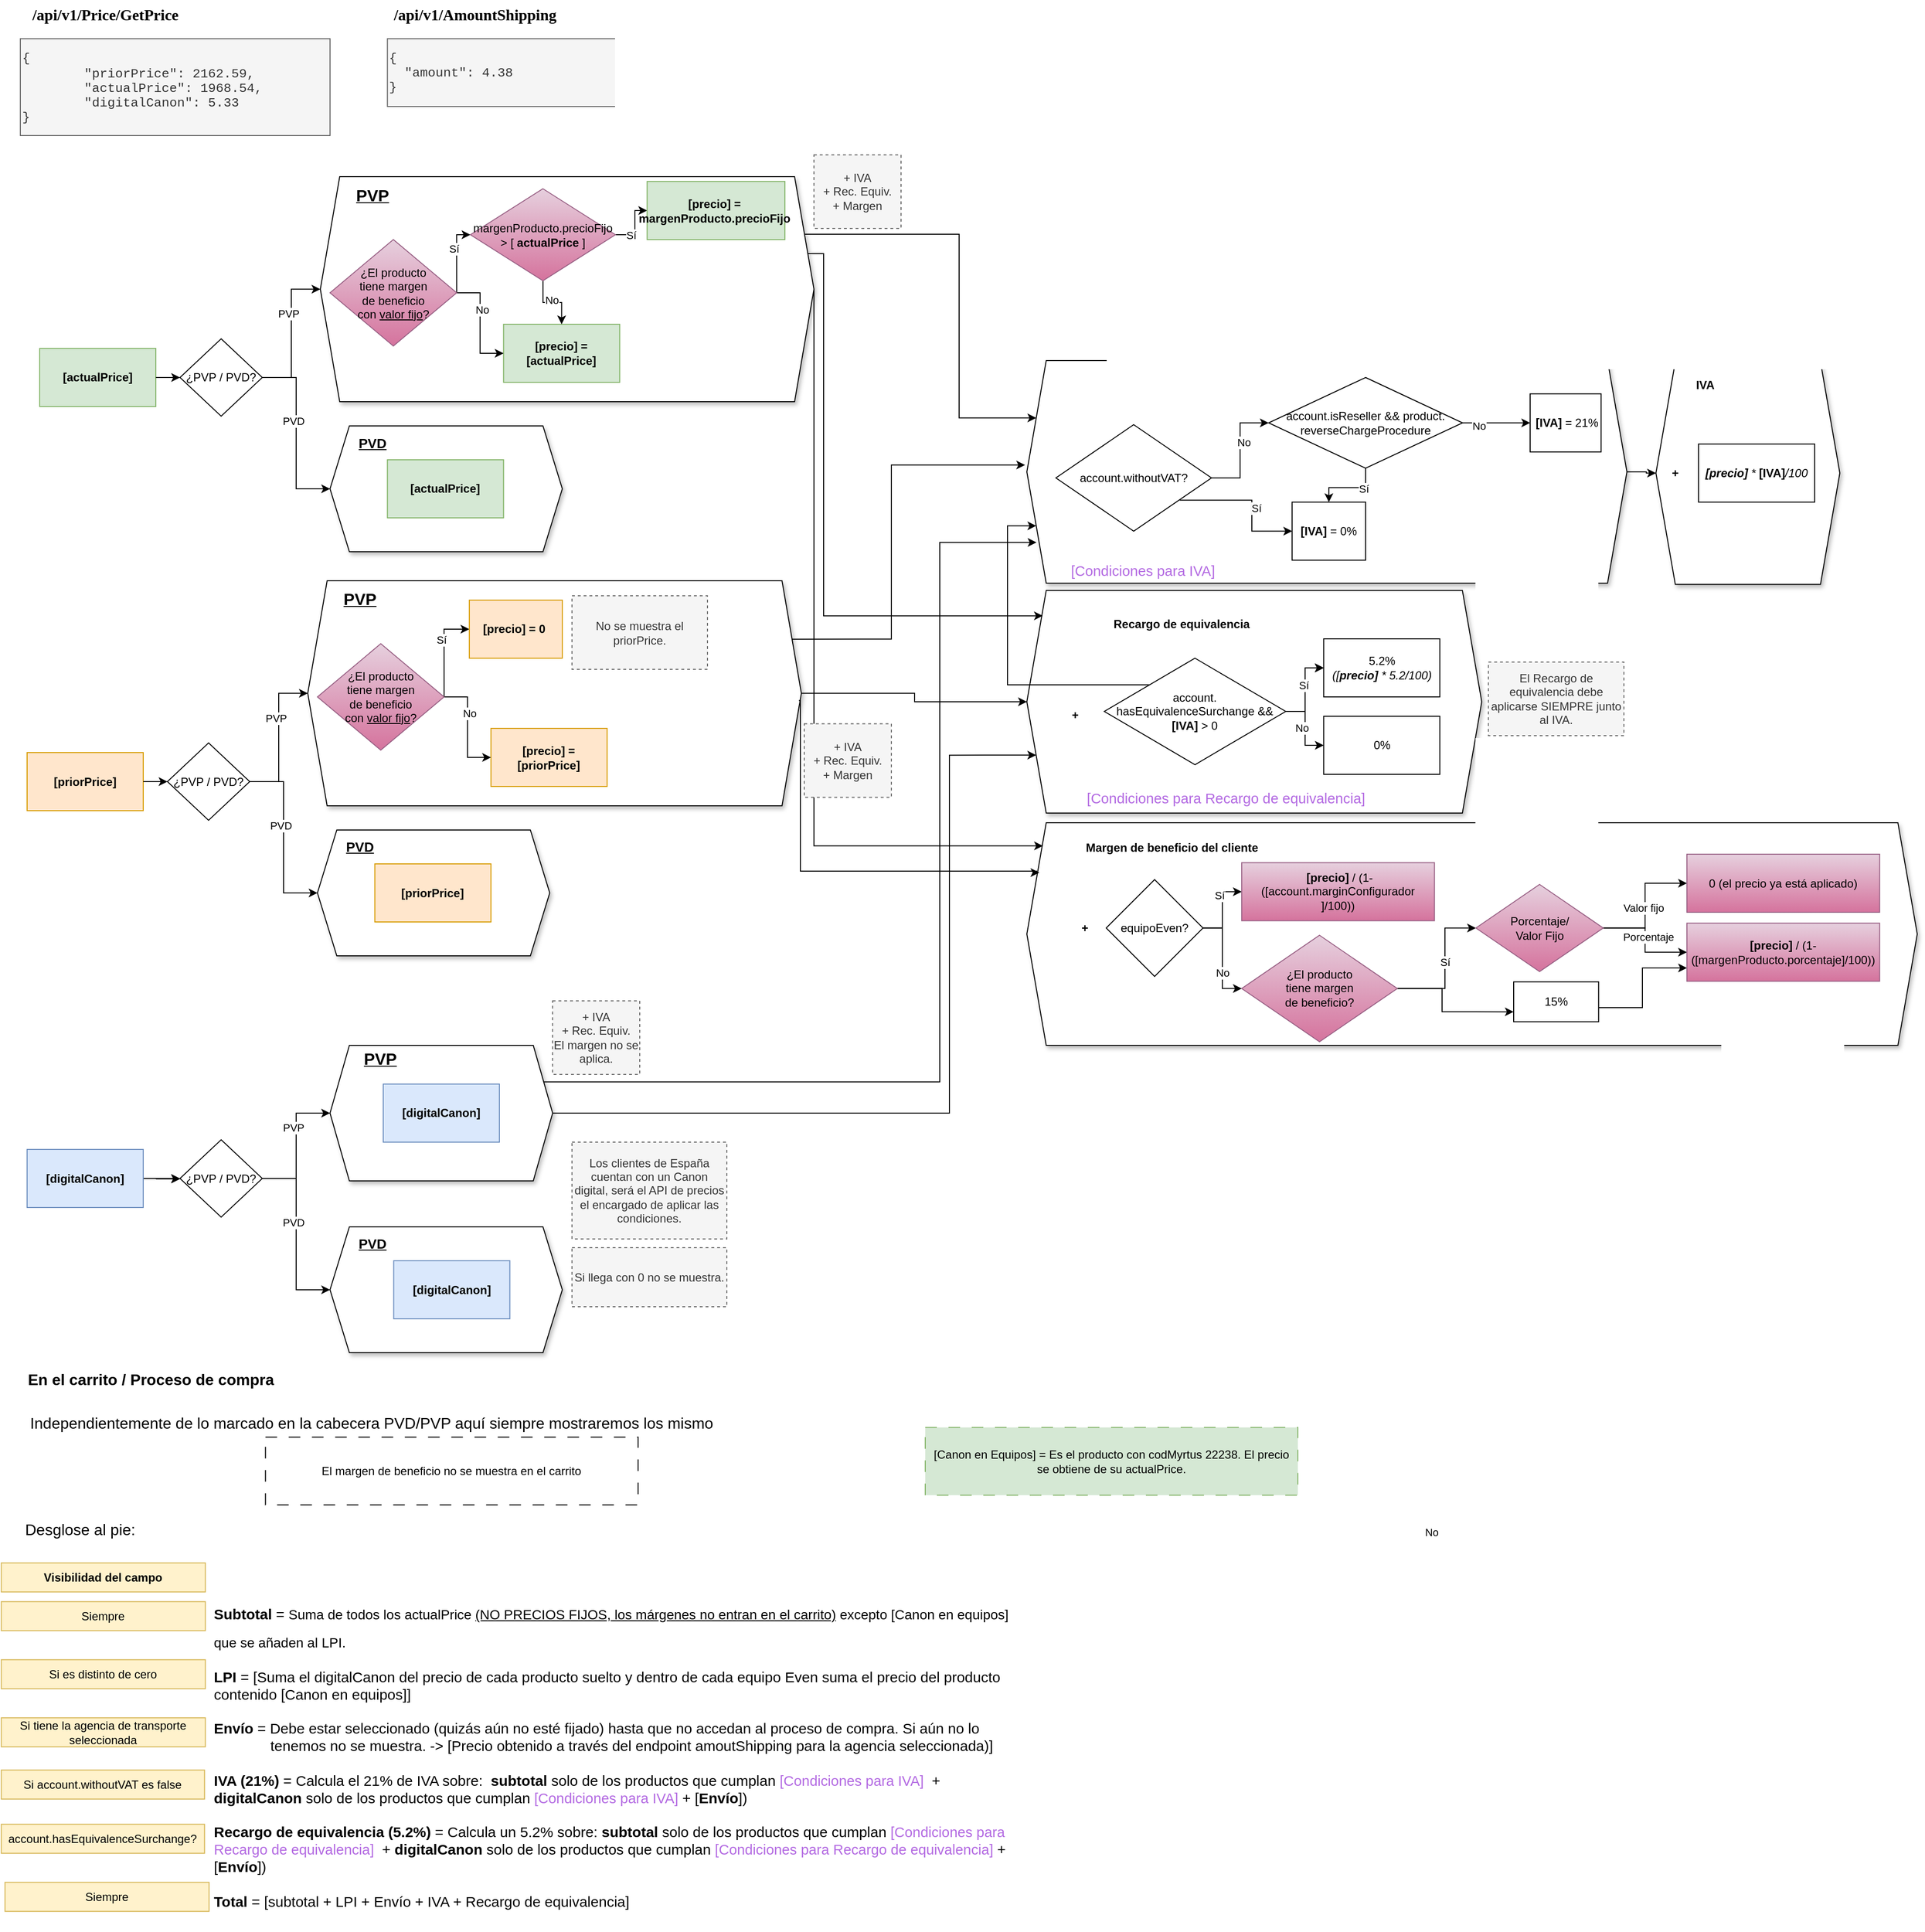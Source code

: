 <mxfile version="24.2.1" type="github">
  <diagram name="Página-1" id="fvp-vQnIGGh9xeoDT4wr">
    <mxGraphModel dx="1059" dy="595" grid="1" gridSize="10" guides="1" tooltips="1" connect="1" arrows="1" fold="1" page="1" pageScale="1" pageWidth="827" pageHeight="1169" math="0" shadow="0">
      <root>
        <mxCell id="0" />
        <mxCell id="1" parent="0" />
        <mxCell id="czyIPTa2PEXbSXycgInY-2" value="" style="shape=hexagon;perimeter=hexagonPerimeter2;whiteSpace=wrap;html=1;fixedSize=1;shadow=1;" vertex="1" parent="1">
          <mxGeometry x="1060" y="890" width="920" height="230" as="geometry" />
        </mxCell>
        <mxCell id="czyIPTa2PEXbSXycgInY-1" value="" style="shape=hexagon;perimeter=hexagonPerimeter2;whiteSpace=wrap;html=1;fixedSize=1;shadow=1;" vertex="1" parent="1">
          <mxGeometry x="1060" y="650" width="470" height="230" as="geometry" />
        </mxCell>
        <mxCell id="czyIPTa2PEXbSXycgInY-46" style="edgeStyle=orthogonalEdgeStyle;rounded=0;orthogonalLoop=1;jettySize=auto;html=1;exitX=0.986;exitY=0.342;exitDx=0;exitDy=0;exitPerimeter=0;entryX=0.035;entryY=0.114;entryDx=0;entryDy=0;entryPerimeter=0;" edge="1" parent="1" source="DRrjUMENBPjv4pgYB6PE-76" target="czyIPTa2PEXbSXycgInY-1">
          <mxGeometry relative="1" as="geometry">
            <Array as="points">
              <mxPoint x="833" y="339" />
              <mxPoint x="830" y="339" />
              <mxPoint x="830" y="302" />
              <mxPoint x="850" y="302" />
              <mxPoint x="850" y="676" />
            </Array>
          </mxGeometry>
        </mxCell>
        <mxCell id="czyIPTa2PEXbSXycgInY-52" style="edgeStyle=orthogonalEdgeStyle;rounded=0;orthogonalLoop=1;jettySize=auto;html=1;exitX=1;exitY=0.5;exitDx=0;exitDy=0;entryX=0.018;entryY=0.104;entryDx=0;entryDy=0;entryPerimeter=0;" edge="1" parent="1" source="DRrjUMENBPjv4pgYB6PE-76" target="czyIPTa2PEXbSXycgInY-2">
          <mxGeometry relative="1" as="geometry">
            <Array as="points">
              <mxPoint x="840" y="914" />
            </Array>
          </mxGeometry>
        </mxCell>
        <mxCell id="czyIPTa2PEXbSXycgInY-112" style="edgeStyle=orthogonalEdgeStyle;rounded=0;orthogonalLoop=1;jettySize=auto;html=1;entryX=0;entryY=0.25;entryDx=0;entryDy=0;" edge="1" parent="1" source="DRrjUMENBPjv4pgYB6PE-76" target="czyIPTa2PEXbSXycgInY-23">
          <mxGeometry relative="1" as="geometry">
            <Array as="points">
              <mxPoint x="990" y="282" />
              <mxPoint x="990" y="472" />
            </Array>
          </mxGeometry>
        </mxCell>
        <mxCell id="DRrjUMENBPjv4pgYB6PE-76" value="" style="shape=hexagon;perimeter=hexagonPerimeter2;whiteSpace=wrap;html=1;fixedSize=1;shadow=1;" parent="1" vertex="1">
          <mxGeometry x="330" y="222.5" width="510" height="232.5" as="geometry" />
        </mxCell>
        <mxCell id="DRrjUMENBPjv4pgYB6PE-1" value="&lt;p style=&quot;margin:0cm;line-height:normal;mso-layout-grid-align:&lt;br/&gt;none;text-autospace:none&quot; class=&quot;MsoNormal&quot;&gt;&lt;font face=&quot;Courier New&quot;&gt;&lt;span style=&quot;font-size: 13.333px;&quot;&gt;{&lt;/span&gt;&lt;/font&gt;&lt;/p&gt;&lt;p style=&quot;margin:0cm;line-height:normal;mso-layout-grid-align:&lt;br/&gt;none;text-autospace:none&quot; class=&quot;MsoNormal&quot;&gt;&lt;font face=&quot;Courier New&quot;&gt;&lt;span style=&quot;font-size: 13.333px; white-space: normal;&quot;&gt;&lt;span style=&quot;white-space:pre&quot;&gt;&#x9;&lt;/span&gt;&quot;priorPrice&quot;:&amp;nbsp;&lt;/span&gt;&lt;/font&gt;&lt;span style=&quot;background-color: initial; font-size: 13.333px;&quot;&gt;&lt;font face=&quot;Courier New&quot;&gt;2162.59&lt;/font&gt;&lt;/span&gt;&lt;span style=&quot;background-color: initial; font-size: 13.333px; font-family: &amp;quot;Courier New&amp;quot;;&quot;&gt;,&lt;/span&gt;&lt;/p&gt;&lt;p style=&quot;margin:0cm;line-height:normal;mso-layout-grid-align:&lt;br/&gt;none;text-autospace:none&quot; class=&quot;MsoNormal&quot;&gt;&lt;font face=&quot;Courier New&quot;&gt;&lt;span style=&quot;font-size: 13.333px; white-space: normal;&quot;&gt;&lt;span style=&quot;white-space:pre&quot;&gt;&#x9;&lt;/span&gt;&quot;actualPrice&quot;: 1968.54,&lt;/span&gt;&lt;/font&gt;&lt;/p&gt;&lt;p style=&quot;margin:0cm;line-height:normal;mso-layout-grid-align:&lt;br/&gt;none;text-autospace:none&quot; class=&quot;MsoNormal&quot;&gt;&lt;font face=&quot;Courier New&quot;&gt;&lt;span style=&quot;font-size: 13.333px; white-space: normal;&quot;&gt;&lt;span style=&quot;white-space:pre&quot;&gt;&#x9;&lt;/span&gt;&quot;digitalCanon&quot;: 5.33&lt;/span&gt;&lt;/font&gt;&lt;/p&gt;&lt;p style=&quot;margin:0cm;line-height:normal;mso-layout-grid-align:&lt;br/&gt;none;text-autospace:none&quot; class=&quot;MsoNormal&quot;&gt;&lt;font face=&quot;Courier New&quot;&gt;&lt;span style=&quot;font-size: 13.333px;&quot;&gt;}&lt;/span&gt;&lt;/font&gt;&lt;/p&gt;" style="text;html=1;align=left;verticalAlign=middle;whiteSpace=wrap;rounded=0;fillColor=#f5f5f5;fontColor=#333333;strokeColor=#666666;" parent="1" vertex="1">
          <mxGeometry x="20" y="80" width="320" height="100" as="geometry" />
        </mxCell>
        <mxCell id="DRrjUMENBPjv4pgYB6PE-4" value="&lt;span style=&quot;font-size:12.0pt;mso-bidi-font-size:11.0pt;&lt;br/&gt;line-height:150%;font-family:Muli;mso-ascii-theme-font:minor-latin;mso-fareast-font-family:&lt;br/&gt;Muli;mso-fareast-theme-font:minor-latin;mso-hansi-theme-font:minor-latin;&lt;br/&gt;mso-bidi-font-family:&amp;quot;Times New Roman&amp;quot;;mso-bidi-theme-font:minor-bidi;&lt;br/&gt;color:#323030;mso-themecolor:accent5;mso-themeshade:191;mso-ansi-language:ES;&lt;br/&gt;mso-fareast-language:EN-US;mso-bidi-language:AR-SA&quot;&gt;&lt;b&gt;/api/v1/Price/GetPrice&lt;/b&gt;&amp;nbsp;&lt;/span&gt;" style="text;html=1;align=center;verticalAlign=middle;whiteSpace=wrap;rounded=0;" parent="1" vertex="1">
          <mxGeometry y="40" width="220" height="30" as="geometry" />
        </mxCell>
        <mxCell id="DRrjUMENBPjv4pgYB6PE-5" value="&lt;b&gt;[actualPrice]&lt;/b&gt;" style="rounded=0;whiteSpace=wrap;html=1;fillColor=#d5e8d4;strokeColor=#82b366;" parent="1" vertex="1">
          <mxGeometry x="40" y="400" width="120" height="60" as="geometry" />
        </mxCell>
        <mxCell id="DRrjUMENBPjv4pgYB6PE-6" style="edgeStyle=orthogonalEdgeStyle;rounded=0;orthogonalLoop=1;jettySize=auto;html=1;entryX=0;entryY=0.5;entryDx=0;entryDy=0;" parent="1" source="DRrjUMENBPjv4pgYB6PE-10" target="DRrjUMENBPjv4pgYB6PE-76" edge="1">
          <mxGeometry relative="1" as="geometry">
            <mxPoint x="290" y="300" as="targetPoint" />
          </mxGeometry>
        </mxCell>
        <mxCell id="DRrjUMENBPjv4pgYB6PE-7" value="PVP" style="edgeLabel;html=1;align=center;verticalAlign=middle;resizable=0;points=[];" parent="DRrjUMENBPjv4pgYB6PE-6" vertex="1" connectable="0">
          <mxGeometry x="0.257" y="3" relative="1" as="geometry">
            <mxPoint y="-1" as="offset" />
          </mxGeometry>
        </mxCell>
        <mxCell id="DRrjUMENBPjv4pgYB6PE-8" style="edgeStyle=orthogonalEdgeStyle;rounded=0;orthogonalLoop=1;jettySize=auto;html=1;entryX=0;entryY=0.5;entryDx=0;entryDy=0;" parent="1" source="DRrjUMENBPjv4pgYB6PE-10" target="DRrjUMENBPjv4pgYB6PE-14" edge="1">
          <mxGeometry relative="1" as="geometry">
            <mxPoint x="435" y="544.5" as="targetPoint" />
          </mxGeometry>
        </mxCell>
        <mxCell id="DRrjUMENBPjv4pgYB6PE-9" value="PVD" style="edgeLabel;html=1;align=center;verticalAlign=middle;resizable=0;points=[];" parent="DRrjUMENBPjv4pgYB6PE-8" vertex="1" connectable="0">
          <mxGeometry x="-0.125" y="-3" relative="1" as="geometry">
            <mxPoint y="-1" as="offset" />
          </mxGeometry>
        </mxCell>
        <mxCell id="DRrjUMENBPjv4pgYB6PE-10" value="¿PVP / PVD?" style="rhombus;whiteSpace=wrap;html=1;" parent="1" vertex="1">
          <mxGeometry x="185" y="390" width="85" height="80" as="geometry" />
        </mxCell>
        <mxCell id="DRrjUMENBPjv4pgYB6PE-11" style="edgeStyle=orthogonalEdgeStyle;rounded=0;orthogonalLoop=1;jettySize=auto;html=1;entryX=0;entryY=0.5;entryDx=0;entryDy=0;" parent="1" source="DRrjUMENBPjv4pgYB6PE-5" target="DRrjUMENBPjv4pgYB6PE-10" edge="1">
          <mxGeometry relative="1" as="geometry">
            <mxPoint x="310" y="440" as="targetPoint" />
            <Array as="points" />
          </mxGeometry>
        </mxCell>
        <mxCell id="DRrjUMENBPjv4pgYB6PE-12" value="" style="shape=hexagon;perimeter=hexagonPerimeter2;whiteSpace=wrap;html=1;fixedSize=1;shadow=1;" parent="1" vertex="1">
          <mxGeometry x="1710" y="413.75" width="190" height="230" as="geometry" />
        </mxCell>
        <mxCell id="DRrjUMENBPjv4pgYB6PE-13" value="&lt;b&gt;&lt;font style=&quot;font-size: 17px;&quot;&gt;&lt;u&gt;PVP&lt;/u&gt;&lt;/font&gt;&lt;/b&gt;" style="text;html=1;strokeColor=none;fillColor=none;align=center;verticalAlign=middle;whiteSpace=wrap;rounded=0;" parent="1" vertex="1">
          <mxGeometry x="354.0" y="227.5" width="60" height="30" as="geometry" />
        </mxCell>
        <mxCell id="DRrjUMENBPjv4pgYB6PE-14" value="" style="shape=hexagon;perimeter=hexagonPerimeter2;whiteSpace=wrap;html=1;fixedSize=1;shadow=1;" parent="1" vertex="1">
          <mxGeometry x="340" y="480" width="240" height="130" as="geometry" />
        </mxCell>
        <mxCell id="DRrjUMENBPjv4pgYB6PE-16" value="&lt;b&gt;[actualPrice]&lt;/b&gt;" style="rounded=0;whiteSpace=wrap;html=1;fillColor=#d5e8d4;strokeColor=#82b366;" parent="1" vertex="1">
          <mxGeometry x="399.29" y="515" width="120" height="60" as="geometry" />
        </mxCell>
        <mxCell id="DRrjUMENBPjv4pgYB6PE-17" style="edgeStyle=orthogonalEdgeStyle;rounded=0;orthogonalLoop=1;jettySize=auto;html=1;entryX=0;entryY=0.75;entryDx=0;entryDy=0;" parent="1" source="DRrjUMENBPjv4pgYB6PE-21" target="DRrjUMENBPjv4pgYB6PE-50" edge="1">
          <mxGeometry relative="1" as="geometry">
            <mxPoint x="1552" y="1093.75" as="targetPoint" />
            <Array as="points">
              <mxPoint x="1489" y="1061" />
              <mxPoint x="1489" y="1085" />
            </Array>
          </mxGeometry>
        </mxCell>
        <mxCell id="DRrjUMENBPjv4pgYB6PE-18" value="No" style="edgeLabel;html=1;align=center;verticalAlign=middle;resizable=0;points=[];" parent="DRrjUMENBPjv4pgYB6PE-17" vertex="1" connectable="0">
          <mxGeometry x="-0.033" y="3" relative="1" as="geometry">
            <mxPoint x="-14" y="538" as="offset" />
          </mxGeometry>
        </mxCell>
        <mxCell id="DRrjUMENBPjv4pgYB6PE-19" style="edgeStyle=orthogonalEdgeStyle;rounded=0;orthogonalLoop=1;jettySize=auto;html=1;exitX=1;exitY=0.5;exitDx=0;exitDy=0;entryX=0;entryY=0.5;entryDx=0;entryDy=0;" parent="1" source="DRrjUMENBPjv4pgYB6PE-21" target="DRrjUMENBPjv4pgYB6PE-56" edge="1">
          <mxGeometry relative="1" as="geometry">
            <Array as="points">
              <mxPoint x="1492" y="1061" />
              <mxPoint x="1492" y="999" />
            </Array>
          </mxGeometry>
        </mxCell>
        <mxCell id="DRrjUMENBPjv4pgYB6PE-20" value="Sí" style="edgeLabel;html=1;align=center;verticalAlign=middle;resizable=0;points=[];" parent="DRrjUMENBPjv4pgYB6PE-19" vertex="1" connectable="0">
          <mxGeometry x="-0.229" relative="1" as="geometry">
            <mxPoint y="-21" as="offset" />
          </mxGeometry>
        </mxCell>
        <mxCell id="DRrjUMENBPjv4pgYB6PE-21" value="¿El producto&lt;br&gt;tiene margen &lt;br&gt;de beneficio?" style="rhombus;whiteSpace=wrap;html=1;fillColor=#e6d0de;gradientColor=#d5739d;strokeColor=#996185;" parent="1" vertex="1">
          <mxGeometry x="1282" y="1006.25" width="160.77" height="110" as="geometry" />
        </mxCell>
        <mxCell id="DRrjUMENBPjv4pgYB6PE-29" value="&lt;div&gt;&lt;i&gt;&lt;b&gt;[precio] &lt;/b&gt;*&amp;nbsp;&lt;/i&gt;&lt;b&gt;[IVA]&lt;/b&gt;&lt;i&gt;/100&lt;/i&gt;&lt;/div&gt;" style="whiteSpace=wrap;html=1;" parent="1" vertex="1">
          <mxGeometry x="1754.005" y="498.75" width="120" height="60" as="geometry" />
        </mxCell>
        <mxCell id="DRrjUMENBPjv4pgYB6PE-31" value="&lt;b&gt;+&lt;/b&gt;" style="text;html=1;strokeColor=none;fillColor=none;align=center;verticalAlign=middle;whiteSpace=wrap;rounded=0;" parent="1" vertex="1">
          <mxGeometry x="1080" y="763.75" width="60" height="30" as="geometry" />
        </mxCell>
        <mxCell id="DRrjUMENBPjv4pgYB6PE-32" value="" style="edgeStyle=orthogonalEdgeStyle;rounded=0;orthogonalLoop=1;jettySize=auto;html=1;" parent="1" source="DRrjUMENBPjv4pgYB6PE-38" target="DRrjUMENBPjv4pgYB6PE-39" edge="1">
          <mxGeometry relative="1" as="geometry" />
        </mxCell>
        <mxCell id="DRrjUMENBPjv4pgYB6PE-33" value="" style="edgeStyle=orthogonalEdgeStyle;rounded=0;orthogonalLoop=1;jettySize=auto;html=1;" parent="1" source="DRrjUMENBPjv4pgYB6PE-38" target="DRrjUMENBPjv4pgYB6PE-39" edge="1">
          <mxGeometry relative="1" as="geometry" />
        </mxCell>
        <mxCell id="DRrjUMENBPjv4pgYB6PE-34" value="" style="edgeStyle=orthogonalEdgeStyle;rounded=0;orthogonalLoop=1;jettySize=auto;html=1;" parent="1" source="DRrjUMENBPjv4pgYB6PE-38" target="DRrjUMENBPjv4pgYB6PE-39" edge="1">
          <mxGeometry relative="1" as="geometry" />
        </mxCell>
        <mxCell id="DRrjUMENBPjv4pgYB6PE-35" value="Sí" style="edgeLabel;html=1;align=center;verticalAlign=middle;resizable=0;points=[];" parent="DRrjUMENBPjv4pgYB6PE-34" vertex="1" connectable="0">
          <mxGeometry x="0.121" y="3" relative="1" as="geometry">
            <mxPoint x="1" as="offset" />
          </mxGeometry>
        </mxCell>
        <mxCell id="DRrjUMENBPjv4pgYB6PE-36" style="edgeStyle=orthogonalEdgeStyle;rounded=0;orthogonalLoop=1;jettySize=auto;html=1;" parent="1" source="DRrjUMENBPjv4pgYB6PE-38" target="DRrjUMENBPjv4pgYB6PE-40" edge="1">
          <mxGeometry relative="1" as="geometry" />
        </mxCell>
        <mxCell id="DRrjUMENBPjv4pgYB6PE-37" value="No" style="edgeLabel;html=1;align=center;verticalAlign=middle;resizable=0;points=[];" parent="DRrjUMENBPjv4pgYB6PE-36" vertex="1" connectable="0">
          <mxGeometry x="-0.02" y="-4" relative="1" as="geometry">
            <mxPoint as="offset" />
          </mxGeometry>
        </mxCell>
        <mxCell id="czyIPTa2PEXbSXycgInY-47" style="edgeStyle=orthogonalEdgeStyle;rounded=0;orthogonalLoop=1;jettySize=auto;html=1;exitX=0;exitY=0;exitDx=0;exitDy=0;entryX=0;entryY=0.75;entryDx=0;entryDy=0;" edge="1" parent="1" source="DRrjUMENBPjv4pgYB6PE-38" target="czyIPTa2PEXbSXycgInY-23">
          <mxGeometry relative="1" as="geometry">
            <Array as="points">
              <mxPoint x="1040" y="747" />
              <mxPoint x="1040" y="583" />
            </Array>
          </mxGeometry>
        </mxCell>
        <mxCell id="DRrjUMENBPjv4pgYB6PE-38" value="&lt;font style=&quot;font-size: 12px;&quot;&gt;account.&lt;br&gt;hasEquivalenceSurchange &amp;amp;&amp;amp; &lt;b&gt;[IVA]&lt;/b&gt; &amp;gt; 0&lt;/font&gt;" style="rhombus;whiteSpace=wrap;html=1;" parent="1" vertex="1">
          <mxGeometry x="1140" y="720" width="187.48" height="110" as="geometry" />
        </mxCell>
        <mxCell id="DRrjUMENBPjv4pgYB6PE-39" value="5.2%&lt;div&gt;&lt;i&gt;([&lt;b&gt;precio] &lt;/b&gt;* 5.2/100)&lt;/i&gt;&lt;br&gt;&lt;/div&gt;" style="whiteSpace=wrap;html=1;" parent="1" vertex="1">
          <mxGeometry x="1366.705" y="700" width="120" height="60" as="geometry" />
        </mxCell>
        <mxCell id="DRrjUMENBPjv4pgYB6PE-40" value="0%" style="whiteSpace=wrap;html=1;" parent="1" vertex="1">
          <mxGeometry x="1366.705" y="780" width="120" height="60" as="geometry" />
        </mxCell>
        <mxCell id="DRrjUMENBPjv4pgYB6PE-41" value="&lt;b&gt;+&lt;/b&gt;" style="text;html=1;strokeColor=none;fillColor=none;align=center;verticalAlign=middle;whiteSpace=wrap;rounded=0;" parent="1" vertex="1">
          <mxGeometry x="1090" y="983.75" width="60" height="30" as="geometry" />
        </mxCell>
        <mxCell id="DRrjUMENBPjv4pgYB6PE-42" value="&lt;b&gt;IVA&lt;/b&gt;" style="text;html=1;strokeColor=none;fillColor=none;align=center;verticalAlign=middle;whiteSpace=wrap;rounded=0;" parent="1" vertex="1">
          <mxGeometry x="1731" y="422.5" width="60" height="30" as="geometry" />
        </mxCell>
        <mxCell id="DRrjUMENBPjv4pgYB6PE-43" value="&lt;b&gt;Recargo de equivalencia&lt;/b&gt;" style="text;html=1;strokeColor=none;fillColor=none;align=center;verticalAlign=middle;whiteSpace=wrap;rounded=0;" parent="1" vertex="1">
          <mxGeometry x="1120" y="670" width="200" height="30" as="geometry" />
        </mxCell>
        <mxCell id="DRrjUMENBPjv4pgYB6PE-94" style="edgeStyle=orthogonalEdgeStyle;rounded=0;orthogonalLoop=1;jettySize=auto;html=1;entryX=0;entryY=0.771;entryDx=0;entryDy=0;entryPerimeter=0;" parent="1" source="DRrjUMENBPjv4pgYB6PE-50" target="DRrjUMENBPjv4pgYB6PE-57" edge="1">
          <mxGeometry relative="1" as="geometry">
            <mxPoint x="1722" y="1040" as="targetPoint" />
            <Array as="points">
              <mxPoint x="1696" y="1081" />
              <mxPoint x="1696" y="1040" />
            </Array>
          </mxGeometry>
        </mxCell>
        <mxCell id="DRrjUMENBPjv4pgYB6PE-50" value="15%" style="whiteSpace=wrap;html=1;" parent="1" vertex="1">
          <mxGeometry x="1563" y="1054.38" width="87.76" height="41.25" as="geometry" />
        </mxCell>
        <mxCell id="DRrjUMENBPjv4pgYB6PE-51" value="&lt;b&gt;Margen de beneficio del cliente&lt;/b&gt;" style="text;html=1;strokeColor=none;fillColor=none;align=center;verticalAlign=middle;whiteSpace=wrap;rounded=0;" parent="1" vertex="1">
          <mxGeometry x="1109.8" y="901.25" width="200" height="30" as="geometry" />
        </mxCell>
        <mxCell id="DRrjUMENBPjv4pgYB6PE-52" value="" style="edgeStyle=orthogonalEdgeStyle;rounded=0;orthogonalLoop=1;jettySize=auto;html=1;" parent="1" source="DRrjUMENBPjv4pgYB6PE-56" target="DRrjUMENBPjv4pgYB6PE-57" edge="1">
          <mxGeometry relative="1" as="geometry" />
        </mxCell>
        <mxCell id="DRrjUMENBPjv4pgYB6PE-53" value="Porcentaje" style="edgeLabel;html=1;align=center;verticalAlign=middle;resizable=0;points=[];" parent="DRrjUMENBPjv4pgYB6PE-52" vertex="1" connectable="0">
          <mxGeometry x="-0.061" y="3" relative="1" as="geometry">
            <mxPoint as="offset" />
          </mxGeometry>
        </mxCell>
        <mxCell id="DRrjUMENBPjv4pgYB6PE-54" style="edgeStyle=orthogonalEdgeStyle;rounded=0;orthogonalLoop=1;jettySize=auto;html=1;entryX=0;entryY=0.5;entryDx=0;entryDy=0;" parent="1" source="DRrjUMENBPjv4pgYB6PE-56" target="DRrjUMENBPjv4pgYB6PE-58" edge="1">
          <mxGeometry relative="1" as="geometry" />
        </mxCell>
        <mxCell id="DRrjUMENBPjv4pgYB6PE-55" value="Valor fijo" style="edgeLabel;html=1;align=center;verticalAlign=middle;resizable=0;points=[];" parent="DRrjUMENBPjv4pgYB6PE-54" vertex="1" connectable="0">
          <mxGeometry x="-0.028" y="2" relative="1" as="geometry">
            <mxPoint as="offset" />
          </mxGeometry>
        </mxCell>
        <mxCell id="DRrjUMENBPjv4pgYB6PE-56" value="Porcentaje/&lt;br&gt;Valor Fijo" style="rhombus;whiteSpace=wrap;html=1;fillColor=#e6d0de;gradientColor=#d5739d;strokeColor=#996185;" parent="1" vertex="1">
          <mxGeometry x="1523.99" y="953.75" width="131.54" height="90" as="geometry" />
        </mxCell>
        <mxCell id="DRrjUMENBPjv4pgYB6PE-57" value="&lt;b&gt;[precio]&lt;/b&gt; / (1-([margenProducto.porcentaje]/100))" style="whiteSpace=wrap;html=1;fillColor=#e6d0de;strokeColor=#996185;gradientColor=#d5739d;" parent="1" vertex="1">
          <mxGeometry x="1742" y="993.75" width="199.16" height="60" as="geometry" />
        </mxCell>
        <mxCell id="DRrjUMENBPjv4pgYB6PE-58" value="0 (el precio ya está aplicado)" style="whiteSpace=wrap;html=1;fillColor=#e6d0de;strokeColor=#996185;gradientColor=#d5739d;" parent="1" vertex="1">
          <mxGeometry x="1742" y="922.5" width="199.16" height="60" as="geometry" />
        </mxCell>
        <mxCell id="DRrjUMENBPjv4pgYB6PE-59" style="edgeStyle=orthogonalEdgeStyle;rounded=0;orthogonalLoop=1;jettySize=auto;html=1;" parent="1" source="DRrjUMENBPjv4pgYB6PE-63" target="DRrjUMENBPjv4pgYB6PE-64" edge="1">
          <mxGeometry relative="1" as="geometry" />
        </mxCell>
        <mxCell id="DRrjUMENBPjv4pgYB6PE-60" value="Sí" style="edgeLabel;html=1;align=center;verticalAlign=middle;resizable=0;points=[];" parent="DRrjUMENBPjv4pgYB6PE-59" vertex="1" connectable="0">
          <mxGeometry x="0.397" y="3" relative="1" as="geometry">
            <mxPoint as="offset" />
          </mxGeometry>
        </mxCell>
        <mxCell id="DRrjUMENBPjv4pgYB6PE-61" style="edgeStyle=orthogonalEdgeStyle;rounded=0;orthogonalLoop=1;jettySize=auto;html=1;entryX=0;entryY=0.5;entryDx=0;entryDy=0;" parent="1" source="DRrjUMENBPjv4pgYB6PE-63" target="DRrjUMENBPjv4pgYB6PE-21" edge="1">
          <mxGeometry relative="1" as="geometry" />
        </mxCell>
        <mxCell id="DRrjUMENBPjv4pgYB6PE-62" value="No" style="edgeLabel;html=1;align=center;verticalAlign=middle;resizable=0;points=[];" parent="DRrjUMENBPjv4pgYB6PE-61" vertex="1" connectable="0">
          <mxGeometry x="0.288" relative="1" as="geometry">
            <mxPoint as="offset" />
          </mxGeometry>
        </mxCell>
        <mxCell id="DRrjUMENBPjv4pgYB6PE-63" value="equipoEven?" style="rhombus;whiteSpace=wrap;html=1;" parent="1" vertex="1">
          <mxGeometry x="1142" y="948.75" width="100" height="100" as="geometry" />
        </mxCell>
        <mxCell id="DRrjUMENBPjv4pgYB6PE-64" value="&lt;b&gt;&amp;nbsp;[precio]&lt;/b&gt; / (1-([account.marginConfigurador&lt;br&gt;]/100))" style="whiteSpace=wrap;html=1;fillColor=#e6d0de;strokeColor=#996185;gradientColor=#d5739d;" parent="1" vertex="1">
          <mxGeometry x="1282" y="931.25" width="199.16" height="60" as="geometry" />
        </mxCell>
        <mxCell id="DRrjUMENBPjv4pgYB6PE-78" value="&lt;b&gt;&lt;u&gt;&lt;font style=&quot;font-size: 14px;&quot;&gt;PVD&lt;/font&gt;&lt;/u&gt;&lt;/b&gt;" style="text;html=1;strokeColor=none;fillColor=none;align=center;verticalAlign=middle;whiteSpace=wrap;rounded=0;" parent="1" vertex="1">
          <mxGeometry x="354" y="482.5" width="60" height="30" as="geometry" />
        </mxCell>
        <mxCell id="DRrjUMENBPjv4pgYB6PE-79" value="&lt;b&gt;[precio] = [actualPrice]&lt;/b&gt;" style="rounded=0;whiteSpace=wrap;html=1;fillColor=#d5e8d4;strokeColor=#82b366;" parent="1" vertex="1">
          <mxGeometry x="519.29" y="375" width="120" height="60" as="geometry" />
        </mxCell>
        <mxCell id="DRrjUMENBPjv4pgYB6PE-81" style="edgeStyle=orthogonalEdgeStyle;rounded=0;orthogonalLoop=1;jettySize=auto;html=1;exitX=1;exitY=0.5;exitDx=0;exitDy=0;entryX=0;entryY=0.5;entryDx=0;entryDy=0;" parent="1" source="DRrjUMENBPjv4pgYB6PE-85" target="DRrjUMENBPjv4pgYB6PE-90" edge="1">
          <mxGeometry relative="1" as="geometry">
            <Array as="points">
              <mxPoint x="471" y="283" />
            </Array>
          </mxGeometry>
        </mxCell>
        <mxCell id="DRrjUMENBPjv4pgYB6PE-82" value="Sí" style="edgeLabel;html=1;align=center;verticalAlign=middle;resizable=0;points=[];" parent="DRrjUMENBPjv4pgYB6PE-81" vertex="1" connectable="0">
          <mxGeometry x="0.25" y="3" relative="1" as="geometry">
            <mxPoint y="1" as="offset" />
          </mxGeometry>
        </mxCell>
        <mxCell id="DRrjUMENBPjv4pgYB6PE-83" style="edgeStyle=orthogonalEdgeStyle;rounded=0;orthogonalLoop=1;jettySize=auto;html=1;exitX=1;exitY=0.5;exitDx=0;exitDy=0;" parent="1" source="DRrjUMENBPjv4pgYB6PE-85" target="DRrjUMENBPjv4pgYB6PE-79" edge="1">
          <mxGeometry relative="1" as="geometry" />
        </mxCell>
        <mxCell id="DRrjUMENBPjv4pgYB6PE-84" value="No" style="edgeLabel;html=1;align=center;verticalAlign=middle;resizable=0;points=[];" parent="DRrjUMENBPjv4pgYB6PE-83" vertex="1" connectable="0">
          <mxGeometry x="-0.262" y="2" relative="1" as="geometry">
            <mxPoint as="offset" />
          </mxGeometry>
        </mxCell>
        <mxCell id="DRrjUMENBPjv4pgYB6PE-85" value="¿El producto&lt;br&gt;tiene margen &lt;br&gt;de beneficio &lt;br&gt;con &lt;u&gt;valor fijo&lt;/u&gt;?" style="rhombus;whiteSpace=wrap;html=1;fillColor=#e6d0de;gradientColor=#d5739d;strokeColor=#996185;" parent="1" vertex="1">
          <mxGeometry x="340" y="287.5" width="130.84" height="110" as="geometry" />
        </mxCell>
        <mxCell id="DRrjUMENBPjv4pgYB6PE-86" style="edgeStyle=orthogonalEdgeStyle;rounded=0;orthogonalLoop=1;jettySize=auto;html=1;entryX=0;entryY=0.5;entryDx=0;entryDy=0;" parent="1" source="DRrjUMENBPjv4pgYB6PE-90" target="DRrjUMENBPjv4pgYB6PE-91" edge="1">
          <mxGeometry relative="1" as="geometry" />
        </mxCell>
        <mxCell id="DRrjUMENBPjv4pgYB6PE-87" value="Sí" style="edgeLabel;html=1;align=center;verticalAlign=middle;resizable=0;points=[];" parent="DRrjUMENBPjv4pgYB6PE-86" vertex="1" connectable="0">
          <mxGeometry x="-0.298" y="4" relative="1" as="geometry">
            <mxPoint y="1" as="offset" />
          </mxGeometry>
        </mxCell>
        <mxCell id="DRrjUMENBPjv4pgYB6PE-88" style="edgeStyle=orthogonalEdgeStyle;rounded=0;orthogonalLoop=1;jettySize=auto;html=1;entryX=0.5;entryY=0;entryDx=0;entryDy=0;" parent="1" source="DRrjUMENBPjv4pgYB6PE-90" target="DRrjUMENBPjv4pgYB6PE-79" edge="1">
          <mxGeometry relative="1" as="geometry" />
        </mxCell>
        <mxCell id="DRrjUMENBPjv4pgYB6PE-89" value="No" style="edgeLabel;html=1;align=center;verticalAlign=middle;resizable=0;points=[];" parent="DRrjUMENBPjv4pgYB6PE-88" vertex="1" connectable="0">
          <mxGeometry x="-0.024" y="4" relative="1" as="geometry">
            <mxPoint y="1" as="offset" />
          </mxGeometry>
        </mxCell>
        <mxCell id="DRrjUMENBPjv4pgYB6PE-90" value="margenProducto.precioFijo &amp;gt; [&lt;b&gt;&amp;nbsp;actualPrice&lt;/b&gt;&amp;nbsp;]" style="rhombus;whiteSpace=wrap;html=1;fillColor=#e6d0de;gradientColor=#d5739d;strokeColor=#996185;" parent="1" vertex="1">
          <mxGeometry x="485.06" y="235" width="149.87" height="95" as="geometry" />
        </mxCell>
        <mxCell id="DRrjUMENBPjv4pgYB6PE-91" value="&lt;b&gt;[precio] =&amp;nbsp;&lt;br&gt;margenProducto.precioFijo&amp;nbsp;&lt;/b&gt;" style="rounded=0;whiteSpace=wrap;html=1;fillColor=#d5e8d4;strokeColor=#82b366;" parent="1" vertex="1">
          <mxGeometry x="667.63" y="227.5" width="142.37" height="60" as="geometry" />
        </mxCell>
        <mxCell id="DRrjUMENBPjv4pgYB6PE-93" value="&lt;b&gt;+&lt;/b&gt;" style="text;html=1;strokeColor=none;fillColor=none;align=center;verticalAlign=middle;whiteSpace=wrap;rounded=0;" parent="1" vertex="1">
          <mxGeometry x="1700" y="513.75" width="60" height="30" as="geometry" />
        </mxCell>
        <mxCell id="czyIPTa2PEXbSXycgInY-4" value="En el carrito / Proceso de compra" style="text;html=1;align=center;verticalAlign=middle;whiteSpace=wrap;rounded=0;fontStyle=1;fontSize=16;" vertex="1" parent="1">
          <mxGeometry x="0.33" y="1450" width="310" height="30" as="geometry" />
        </mxCell>
        <mxCell id="czyIPTa2PEXbSXycgInY-5" value="El margen de beneficio no se muestra en el carrito" style="whiteSpace=wrap;html=1;dashed=1;dashPattern=12 12;" vertex="1" parent="1">
          <mxGeometry x="273.29" y="1524.7" width="385" height="70" as="geometry" />
        </mxCell>
        <mxCell id="czyIPTa2PEXbSXycgInY-6" value="&lt;h1&gt;&lt;font style=&quot;font-size: 15px;&quot;&gt;Subtotal &lt;span style=&quot;font-weight: normal;&quot;&gt;=&lt;/span&gt;&amp;nbsp;&lt;/font&gt;&lt;span style=&quot;font-weight: normal;&quot;&gt;&lt;font style=&quot;font-size: 14px;&quot;&gt;Suma de todos los actualPrice &lt;u&gt;(NO PRECIOS FIJOS, los márgenes no entran en el carrito)&lt;/u&gt; excepto [Canon en equipos] que se añaden al LPI.&lt;/font&gt;&lt;/span&gt;&lt;/h1&gt;&lt;div style=&quot;line-height: 132%;&quot;&gt;&lt;font style=&quot;font-size: 15px;&quot;&gt;&lt;b&gt;LPI &lt;/b&gt;&lt;/font&gt;&lt;font style=&quot;font-size: 15px; font-weight: normal;&quot;&gt;= [Suma el digitalCanon del precio de cada producto suelto y dentro de cada equipo Even suma el precio del producto contenido [Canon en equipos]]&lt;/font&gt;&lt;/div&gt;&lt;div style=&quot;line-height: 132%;&quot;&gt;&lt;font style=&quot;font-size: 15px; font-weight: normal;&quot;&gt;&lt;br&gt;&lt;/font&gt;&lt;/div&gt;&lt;div style=&quot;line-height: 132%;&quot;&gt;&lt;font style=&quot;font-size: 15px;&quot;&gt;&lt;b&gt;Envío&lt;/b&gt;&lt;/font&gt;&lt;font style=&quot;font-size: 15px; font-weight: normal;&quot;&gt; = Debe estar seleccionado (quizás aún no esté fijado) hasta que no accedan al proceso de compra. Si aún no lo &lt;span style=&quot;white-space: pre;&quot;&gt;&#x9;&lt;/span&gt;&amp;nbsp; &amp;nbsp; &amp;nbsp; &amp;nbsp; &amp;nbsp; &amp;nbsp; &amp;nbsp; &amp;nbsp; &amp;nbsp; &amp;nbsp; tenemos no se muestra. -&amp;gt; [Precio obtenido a través del endpoint amoutShipping para la agencia seleccionada)]&lt;/font&gt;&lt;/div&gt;&lt;div style=&quot;line-height: 132%;&quot;&gt;&lt;font style=&quot;font-size: 15px; font-weight: normal;&quot;&gt;&lt;br&gt;&lt;/font&gt;&lt;/div&gt;&lt;div style=&quot;line-height: 132%;&quot;&gt;&lt;font style=&quot;font-size: 15px;&quot;&gt;&lt;b&gt;IVA (21%)&lt;/b&gt;&lt;/font&gt;&lt;font style=&quot;font-size: 15px; font-weight: normal;&quot;&gt; = Calcula el 21% de IVA sobre:&amp;nbsp; &lt;/font&gt;&lt;font style=&quot;font-size: 15px;&quot;&gt;&lt;b&gt;subtotal&amp;nbsp;&lt;/b&gt;&lt;/font&gt;&lt;font style=&quot;background-color: initial; font-size: 15px;&quot;&gt;solo de los productos que cumplan&amp;nbsp;&lt;/font&gt;&lt;span style=&quot;background-color: rgb(255, 255, 255); color: rgb(179, 106, 226); font-family: Aptos, sans-serif; font-size: 14.667px;&quot;&gt;[Condiciones para IVA]&lt;/span&gt;&lt;font style=&quot;background-color: initial; font-size: 15px;&quot;&gt;&amp;nbsp; + &lt;/font&gt;&lt;font style=&quot;background-color: initial; font-size: 15px;&quot;&gt;&lt;b&gt;digitalCanon &lt;/b&gt;&lt;/font&gt;&lt;font style=&quot;background-color: initial; font-size: 15px;&quot;&gt;solo de los productos que cumplan&amp;nbsp;&lt;/font&gt;&lt;span style=&quot;background-color: rgb(255, 255, 255); color: rgb(179, 106, 226); font-family: Aptos, sans-serif; font-size: 14.667px;&quot;&gt;[Condiciones para IVA]&lt;/span&gt;&lt;span style=&quot;background-color: initial; font-size: 15px;&quot;&gt;&amp;nbsp;+ [&lt;b&gt;Envío&lt;/b&gt;])&amp;nbsp;&lt;/span&gt;&lt;/div&gt;&lt;div style=&quot;line-height: 132%;&quot;&gt;&lt;font style=&quot;font-size: 15px; font-weight: normal;&quot;&gt;&lt;br&gt;&lt;/font&gt;&lt;/div&gt;&lt;div style=&quot;line-height: 132%;&quot;&gt;&lt;font style=&quot;font-size: 15px;&quot;&gt;&lt;b&gt;Recargo de equivalencia (5.2%)&lt;/b&gt; = Calcula un 5.2% sobre:&lt;/font&gt;&lt;font style=&quot;background-color: initial; font-size: 15px;&quot;&gt;&amp;nbsp;&lt;/font&gt;&lt;font style=&quot;background-color: initial; font-size: 15px;&quot;&gt;&lt;b&gt;subtotal&amp;nbsp;&lt;/b&gt;&lt;/font&gt;&lt;font style=&quot;background-color: initial; font-size: 15px;&quot;&gt;solo de los productos que cumplan&amp;nbsp;&lt;/font&gt;&lt;font style=&quot;background-color: initial; font-size: 15px;&quot;&gt;&lt;span style=&quot;color: rgb(179, 106, 226); font-family: Aptos, sans-serif; font-size: 14.667px; background-color: rgb(255, 255, 255);&quot;&gt;[Condiciones para Recargo de equivalencia]&lt;/span&gt;&amp;nbsp; +&amp;nbsp;&lt;/font&gt;&lt;font style=&quot;background-color: initial; font-size: 15px;&quot;&gt;&lt;b&gt;digitalCanon&amp;nbsp;&lt;/b&gt;&lt;/font&gt;&lt;font style=&quot;background-color: initial; font-size: 15px;&quot;&gt;solo de los productos que cumplan&amp;nbsp;&lt;/font&gt;&lt;span style=&quot;color: rgb(179, 106, 226); font-family: Aptos, sans-serif; font-size: 14.667px; background-color: rgb(255, 255, 255);&quot;&gt;[Condiciones para Recargo de equivalencia]&lt;/span&gt;&lt;span style=&quot;background-color: initial; font-size: 15px;&quot;&gt;&amp;nbsp;+ [&lt;b&gt;Envío&lt;/b&gt;])&amp;nbsp;&lt;/span&gt;&lt;/div&gt;&lt;div style=&quot;line-height: 132%;&quot;&gt;&lt;font style=&quot;font-size: 15px;&quot;&gt;&lt;br&gt;&lt;/font&gt;&lt;/div&gt;&lt;div style=&quot;line-height: 132%;&quot;&gt;&lt;font style=&quot;font-size: 15px;&quot;&gt;&lt;b&gt;Total &lt;/b&gt;= [subtotal + LPI + Envío + IVA + Recargo de equivalencia]&lt;/font&gt;&lt;/div&gt;" style="text;html=1;strokeColor=none;fillColor=none;spacing=5;spacingTop=-20;whiteSpace=wrap;overflow=hidden;rounded=0;" vertex="1" parent="1">
          <mxGeometry x="215.01" y="1684.7" width="830.71" height="350" as="geometry" />
        </mxCell>
        <mxCell id="czyIPTa2PEXbSXycgInY-8" value="account.hasEquivalenceSurchange?" style="text;html=1;strokeColor=#d6b656;fillColor=#fff2cc;align=center;verticalAlign=middle;whiteSpace=wrap;rounded=0;" vertex="1" parent="1">
          <mxGeometry x="0.33" y="1924.7" width="210" height="30" as="geometry" />
        </mxCell>
        <mxCell id="czyIPTa2PEXbSXycgInY-9" value="Si account.withoutVAT es false" style="text;html=1;strokeColor=#d6b656;fillColor=#fff2cc;align=center;verticalAlign=middle;whiteSpace=wrap;rounded=0;" vertex="1" parent="1">
          <mxGeometry x="0.33" y="1868.7" width="210" height="30" as="geometry" />
        </mxCell>
        <mxCell id="czyIPTa2PEXbSXycgInY-10" value="Si tiene la agencia de transporte seleccionada" style="text;html=1;strokeColor=#d6b656;fillColor=#fff2cc;align=center;verticalAlign=middle;whiteSpace=wrap;rounded=0;" vertex="1" parent="1">
          <mxGeometry x="0.33" y="1814.7" width="210.84" height="30" as="geometry" />
        </mxCell>
        <mxCell id="czyIPTa2PEXbSXycgInY-12" value="&lt;span style=&quot;font-weight: normal;&quot;&gt;Independientemente de lo marcado en la cabecera PVD/PVP aquí siempre mostraremos los mismo&lt;/span&gt;" style="text;html=1;align=center;verticalAlign=middle;whiteSpace=wrap;rounded=0;fontStyle=1;fontSize=16;" vertex="1" parent="1">
          <mxGeometry x="13.29" y="1494.7" width="740" height="30" as="geometry" />
        </mxCell>
        <mxCell id="czyIPTa2PEXbSXycgInY-13" value="&lt;span style=&quot;font-weight: normal;&quot;&gt;Desglose al pie:&lt;/span&gt;" style="text;html=1;align=left;verticalAlign=middle;whiteSpace=wrap;rounded=0;fontStyle=1;fontSize=16;" vertex="1" parent="1">
          <mxGeometry x="23.29" y="1604.7" width="740" height="30" as="geometry" />
        </mxCell>
        <mxCell id="czyIPTa2PEXbSXycgInY-14" value="[Canon en Equipos] = Es el producto con codMyrtus 22238. El precio se obtiene de su actualPrice." style="whiteSpace=wrap;html=1;dashed=1;dashPattern=12 12;fillColor=#d5e8d4;strokeColor=#82b366;" vertex="1" parent="1">
          <mxGeometry x="955" y="1514.7" width="385" height="70" as="geometry" />
        </mxCell>
        <mxCell id="czyIPTa2PEXbSXycgInY-16" value="&lt;font face=&quot;Muli&quot;&gt;&lt;span style=&quot;font-size: 16px;&quot;&gt;&lt;b&gt;/api/v1/AmountShipping&lt;/b&gt;&lt;/span&gt;&lt;/font&gt;" style="text;html=1;align=center;verticalAlign=middle;whiteSpace=wrap;rounded=0;" vertex="1" parent="1">
          <mxGeometry x="380" y="40" width="220" height="30" as="geometry" />
        </mxCell>
        <mxCell id="czyIPTa2PEXbSXycgInY-17" value="&lt;p style=&quot;margin:0cm;line-height:normal;mso-layout-grid-align:&lt;br/&gt;none;text-autospace:none&quot; class=&quot;MsoNormal&quot;&gt;&lt;span style=&quot;font-size: 13.333px; font-family: &amp;quot;Courier New&amp;quot;; background-color: initial;&quot;&gt;{&lt;/span&gt;&lt;br&gt;&lt;/p&gt;&lt;p style=&quot;margin:0cm;line-height:normal;mso-layout-grid-align:&lt;br/&gt;none;text-autospace:none&quot; class=&quot;MsoNormal&quot;&gt;&lt;font face=&quot;Courier New&quot;&gt;&lt;span style=&quot;font-size: 13.333px;&quot;&gt;&amp;nbsp; &quot;amount&quot;: 4.38&lt;/span&gt;&lt;/font&gt;&lt;/p&gt;&lt;p style=&quot;margin:0cm;line-height:normal;mso-layout-grid-align:&lt;br/&gt;none;text-autospace:none&quot; class=&quot;MsoNormal&quot;&gt;&lt;font face=&quot;Courier New&quot;&gt;&lt;span style=&quot;font-size: 13.333px;&quot;&gt;}&lt;/span&gt;&lt;/font&gt;&lt;/p&gt;" style="text;html=1;align=left;verticalAlign=middle;whiteSpace=wrap;rounded=0;fillColor=#f5f5f5;fontColor=#333333;strokeColor=#666666;" vertex="1" parent="1">
          <mxGeometry x="399.29" y="80" width="320" height="70" as="geometry" />
        </mxCell>
        <mxCell id="czyIPTa2PEXbSXycgInY-18" value="Si es distinto de cero" style="text;html=1;strokeColor=#d6b656;fillColor=#fff2cc;align=center;verticalAlign=middle;whiteSpace=wrap;rounded=0;" vertex="1" parent="1">
          <mxGeometry x="0.33" y="1754.7" width="210.84" height="30" as="geometry" />
        </mxCell>
        <mxCell id="czyIPTa2PEXbSXycgInY-19" value="&lt;b&gt;Visibilidad del campo&lt;/b&gt;" style="text;html=1;strokeColor=#d6b656;fillColor=#fff2cc;align=center;verticalAlign=middle;whiteSpace=wrap;rounded=0;" vertex="1" parent="1">
          <mxGeometry x="0.33" y="1654.7" width="210.84" height="30" as="geometry" />
        </mxCell>
        <mxCell id="czyIPTa2PEXbSXycgInY-20" value="Siempre" style="text;html=1;strokeColor=#d6b656;fillColor=#fff2cc;align=center;verticalAlign=middle;whiteSpace=wrap;rounded=0;" vertex="1" parent="1">
          <mxGeometry x="0.33" y="1694.7" width="210.84" height="30" as="geometry" />
        </mxCell>
        <mxCell id="czyIPTa2PEXbSXycgInY-22" value="&lt;span style=&quot;color: rgb(179, 106, 226); font-family: Aptos, sans-serif; font-size: 14.667px; font-style: normal; font-variant-ligatures: normal; font-variant-caps: normal; font-weight: 400; letter-spacing: normal; orphans: 2; text-align: left; text-indent: 0px; text-transform: none; widows: 2; word-spacing: 0px; -webkit-text-stroke-width: 0px; white-space: normal; background-color: rgb(255, 255, 255); text-decoration-thickness: initial; text-decoration-style: initial; text-decoration-color: initial; display: inline !important; float: none;&quot;&gt;[Condiciones para Recargo de equivalencia]&lt;/span&gt;" style="text;whiteSpace=wrap;html=1;" vertex="1" parent="1">
          <mxGeometry x="1120" y="850" width="320" height="40" as="geometry" />
        </mxCell>
        <mxCell id="czyIPTa2PEXbSXycgInY-45" style="edgeStyle=orthogonalEdgeStyle;rounded=0;orthogonalLoop=1;jettySize=auto;html=1;entryX=0;entryY=0.5;entryDx=0;entryDy=0;" edge="1" parent="1" source="czyIPTa2PEXbSXycgInY-23" target="DRrjUMENBPjv4pgYB6PE-12">
          <mxGeometry relative="1" as="geometry" />
        </mxCell>
        <mxCell id="czyIPTa2PEXbSXycgInY-23" value="" style="shape=hexagon;perimeter=hexagonPerimeter2;whiteSpace=wrap;html=1;fixedSize=1;shadow=1;" vertex="1" parent="1">
          <mxGeometry x="1060" y="412.5" width="620" height="230" as="geometry" />
        </mxCell>
        <mxCell id="czyIPTa2PEXbSXycgInY-24" style="edgeStyle=orthogonalEdgeStyle;rounded=0;orthogonalLoop=1;jettySize=auto;html=1;entryX=0;entryY=0.5;entryDx=0;entryDy=0;exitX=0.796;exitY=0.709;exitDx=0;exitDy=0;exitPerimeter=0;" edge="1" parent="1" source="czyIPTa2PEXbSXycgInY-28" target="czyIPTa2PEXbSXycgInY-30">
          <mxGeometry relative="1" as="geometry">
            <mxPoint x="1234.85" y="553.75" as="sourcePoint" />
          </mxGeometry>
        </mxCell>
        <mxCell id="czyIPTa2PEXbSXycgInY-25" value="Sí" style="edgeLabel;html=1;align=center;verticalAlign=middle;resizable=0;points=[];" vertex="1" connectable="0" parent="czyIPTa2PEXbSXycgInY-24">
          <mxGeometry x="0.115" y="4" relative="1" as="geometry">
            <mxPoint as="offset" />
          </mxGeometry>
        </mxCell>
        <mxCell id="czyIPTa2PEXbSXycgInY-26" style="edgeStyle=orthogonalEdgeStyle;rounded=0;orthogonalLoop=1;jettySize=auto;html=1;" edge="1" parent="1" source="czyIPTa2PEXbSXycgInY-28" target="czyIPTa2PEXbSXycgInY-36">
          <mxGeometry relative="1" as="geometry" />
        </mxCell>
        <mxCell id="czyIPTa2PEXbSXycgInY-27" value="No" style="edgeLabel;html=1;align=center;verticalAlign=middle;resizable=0;points=[];" vertex="1" connectable="0" parent="czyIPTa2PEXbSXycgInY-26">
          <mxGeometry x="0.157" y="-3" relative="1" as="geometry">
            <mxPoint as="offset" />
          </mxGeometry>
        </mxCell>
        <mxCell id="czyIPTa2PEXbSXycgInY-28" value="account.withoutVAT?" style="rhombus;whiteSpace=wrap;html=1;" vertex="1" parent="1">
          <mxGeometry x="1090" y="478.75" width="160.77" height="110" as="geometry" />
        </mxCell>
        <mxCell id="czyIPTa2PEXbSXycgInY-29" value="&lt;b&gt;&amp;nbsp;[IVA]&lt;/b&gt; = 21%" style="whiteSpace=wrap;html=1;" vertex="1" parent="1">
          <mxGeometry x="1580" y="446.88" width="73.3" height="60" as="geometry" />
        </mxCell>
        <mxCell id="czyIPTa2PEXbSXycgInY-30" value="&lt;b&gt;[IVA]&lt;/b&gt; = 0%" style="whiteSpace=wrap;html=1;" vertex="1" parent="1">
          <mxGeometry x="1334.07" y="558.75" width="75.93" height="60" as="geometry" />
        </mxCell>
        <mxCell id="czyIPTa2PEXbSXycgInY-32" style="edgeStyle=orthogonalEdgeStyle;rounded=0;orthogonalLoop=1;jettySize=auto;html=1;" edge="1" parent="1" source="czyIPTa2PEXbSXycgInY-36" target="czyIPTa2PEXbSXycgInY-30">
          <mxGeometry relative="1" as="geometry">
            <mxPoint x="1410" y="548.75" as="targetPoint" />
          </mxGeometry>
        </mxCell>
        <mxCell id="czyIPTa2PEXbSXycgInY-33" value="Sí" style="edgeLabel;html=1;align=center;verticalAlign=middle;resizable=0;points=[];" vertex="1" connectable="0" parent="czyIPTa2PEXbSXycgInY-32">
          <mxGeometry x="-0.379" y="1" relative="1" as="geometry">
            <mxPoint as="offset" />
          </mxGeometry>
        </mxCell>
        <mxCell id="czyIPTa2PEXbSXycgInY-34" style="edgeStyle=orthogonalEdgeStyle;rounded=0;orthogonalLoop=1;jettySize=auto;html=1;entryX=0;entryY=0.5;entryDx=0;entryDy=0;" edge="1" parent="1" source="czyIPTa2PEXbSXycgInY-36" target="czyIPTa2PEXbSXycgInY-29">
          <mxGeometry relative="1" as="geometry" />
        </mxCell>
        <mxCell id="czyIPTa2PEXbSXycgInY-35" value="No" style="edgeLabel;html=1;align=center;verticalAlign=middle;resizable=0;points=[];" vertex="1" connectable="0" parent="czyIPTa2PEXbSXycgInY-34">
          <mxGeometry x="-0.546" y="-3" relative="1" as="geometry">
            <mxPoint x="1" as="offset" />
          </mxGeometry>
        </mxCell>
        <mxCell id="czyIPTa2PEXbSXycgInY-36" value="account.isReseller &amp;amp;&amp;amp; product.&lt;br&gt;reverseChargeProcedure" style="rhombus;whiteSpace=wrap;html=1;" vertex="1" parent="1">
          <mxGeometry x="1309.8" y="430" width="200.39" height="93.75" as="geometry" />
        </mxCell>
        <mxCell id="czyIPTa2PEXbSXycgInY-38" value="&lt;span style=&quot;color: rgb(179, 106, 226); font-family: Aptos, sans-serif; font-size: 14.667px; text-align: left; background-color: rgb(255, 255, 255);&quot;&gt;[Condiciones para IVA]&lt;/span&gt;" style="text;html=1;align=center;verticalAlign=middle;whiteSpace=wrap;rounded=0;" vertex="1" parent="1">
          <mxGeometry x="1080" y="615" width="200" height="30" as="geometry" />
        </mxCell>
        <mxCell id="czyIPTa2PEXbSXycgInY-49" value="El Recargo de equivalencia debe aplicarse SIEMPRE junto al IVA." style="text;html=1;align=center;verticalAlign=middle;whiteSpace=wrap;rounded=0;fillColor=#f5f5f5;fontColor=#333333;strokeColor=#666666;dashed=1;" vertex="1" parent="1">
          <mxGeometry x="1536.88" y="724" width="140" height="76" as="geometry" />
        </mxCell>
        <mxCell id="czyIPTa2PEXbSXycgInY-51" value="Siempre" style="text;html=1;strokeColor=#d6b656;fillColor=#fff2cc;align=center;verticalAlign=middle;whiteSpace=wrap;rounded=0;" vertex="1" parent="1">
          <mxGeometry x="4.17" y="1984.7" width="210.84" height="30" as="geometry" />
        </mxCell>
        <mxCell id="czyIPTa2PEXbSXycgInY-105" style="edgeStyle=orthogonalEdgeStyle;rounded=0;orthogonalLoop=1;jettySize=auto;html=1;entryX=0;entryY=0.5;entryDx=0;entryDy=0;exitX=1;exitY=0.5;exitDx=0;exitDy=0;" edge="1" parent="1" source="czyIPTa2PEXbSXycgInY-79" target="czyIPTa2PEXbSXycgInY-1">
          <mxGeometry relative="1" as="geometry">
            <mxPoint x="830" y="740" as="sourcePoint" />
            <Array as="points">
              <mxPoint x="944" y="756" />
              <mxPoint x="944" y="765" />
            </Array>
          </mxGeometry>
        </mxCell>
        <mxCell id="czyIPTa2PEXbSXycgInY-79" value="" style="shape=hexagon;perimeter=hexagonPerimeter2;whiteSpace=wrap;html=1;fixedSize=1;shadow=1;" vertex="1" parent="1">
          <mxGeometry x="317" y="640" width="510" height="232.5" as="geometry" />
        </mxCell>
        <mxCell id="czyIPTa2PEXbSXycgInY-80" value="&lt;b&gt;[priorPrice]&lt;/b&gt;" style="rounded=0;whiteSpace=wrap;html=1;fillColor=#ffe6cc;strokeColor=#d79b00;" vertex="1" parent="1">
          <mxGeometry x="27" y="817.5" width="120" height="60" as="geometry" />
        </mxCell>
        <mxCell id="czyIPTa2PEXbSXycgInY-81" style="edgeStyle=orthogonalEdgeStyle;rounded=0;orthogonalLoop=1;jettySize=auto;html=1;entryX=0;entryY=0.5;entryDx=0;entryDy=0;" edge="1" parent="1" source="czyIPTa2PEXbSXycgInY-85" target="czyIPTa2PEXbSXycgInY-79">
          <mxGeometry relative="1" as="geometry">
            <mxPoint x="277" y="717.5" as="targetPoint" />
          </mxGeometry>
        </mxCell>
        <mxCell id="czyIPTa2PEXbSXycgInY-82" value="PVP" style="edgeLabel;html=1;align=center;verticalAlign=middle;resizable=0;points=[];" vertex="1" connectable="0" parent="czyIPTa2PEXbSXycgInY-81">
          <mxGeometry x="0.257" y="3" relative="1" as="geometry">
            <mxPoint y="-1" as="offset" />
          </mxGeometry>
        </mxCell>
        <mxCell id="czyIPTa2PEXbSXycgInY-83" style="edgeStyle=orthogonalEdgeStyle;rounded=0;orthogonalLoop=1;jettySize=auto;html=1;entryX=0;entryY=0.5;entryDx=0;entryDy=0;" edge="1" parent="1" source="czyIPTa2PEXbSXycgInY-85" target="czyIPTa2PEXbSXycgInY-88">
          <mxGeometry relative="1" as="geometry">
            <mxPoint x="422" y="962" as="targetPoint" />
          </mxGeometry>
        </mxCell>
        <mxCell id="czyIPTa2PEXbSXycgInY-84" value="PVD" style="edgeLabel;html=1;align=center;verticalAlign=middle;resizable=0;points=[];" vertex="1" connectable="0" parent="czyIPTa2PEXbSXycgInY-83">
          <mxGeometry x="-0.125" y="-3" relative="1" as="geometry">
            <mxPoint y="-1" as="offset" />
          </mxGeometry>
        </mxCell>
        <mxCell id="czyIPTa2PEXbSXycgInY-85" value="¿PVP / PVD?" style="rhombus;whiteSpace=wrap;html=1;" vertex="1" parent="1">
          <mxGeometry x="172.0" y="807.5" width="85" height="80" as="geometry" />
        </mxCell>
        <mxCell id="czyIPTa2PEXbSXycgInY-86" style="edgeStyle=orthogonalEdgeStyle;rounded=0;orthogonalLoop=1;jettySize=auto;html=1;entryX=0;entryY=0.5;entryDx=0;entryDy=0;" edge="1" parent="1" source="czyIPTa2PEXbSXycgInY-80" target="czyIPTa2PEXbSXycgInY-85">
          <mxGeometry relative="1" as="geometry">
            <mxPoint x="297" y="857.5" as="targetPoint" />
            <Array as="points" />
          </mxGeometry>
        </mxCell>
        <mxCell id="czyIPTa2PEXbSXycgInY-87" value="&lt;b&gt;&lt;font style=&quot;font-size: 17px;&quot;&gt;&lt;u&gt;PVP&lt;/u&gt;&lt;/font&gt;&lt;/b&gt;" style="text;html=1;strokeColor=none;fillColor=none;align=center;verticalAlign=middle;whiteSpace=wrap;rounded=0;" vertex="1" parent="1">
          <mxGeometry x="341.0" y="645" width="60" height="30" as="geometry" />
        </mxCell>
        <mxCell id="czyIPTa2PEXbSXycgInY-88" value="" style="shape=hexagon;perimeter=hexagonPerimeter2;whiteSpace=wrap;html=1;fixedSize=1;shadow=1;" vertex="1" parent="1">
          <mxGeometry x="327" y="897.5" width="240" height="130" as="geometry" />
        </mxCell>
        <mxCell id="czyIPTa2PEXbSXycgInY-89" value="&lt;b&gt;[priorPrice]&lt;/b&gt;" style="rounded=0;whiteSpace=wrap;html=1;fillColor=#ffe6cc;strokeColor=#d79b00;" vertex="1" parent="1">
          <mxGeometry x="386.29" y="932.5" width="120" height="60" as="geometry" />
        </mxCell>
        <mxCell id="czyIPTa2PEXbSXycgInY-90" value="&lt;b&gt;&lt;u&gt;&lt;font style=&quot;font-size: 14px;&quot;&gt;PVD&lt;/font&gt;&lt;/u&gt;&lt;/b&gt;" style="text;html=1;strokeColor=none;fillColor=none;align=center;verticalAlign=middle;whiteSpace=wrap;rounded=0;" vertex="1" parent="1">
          <mxGeometry x="341" y="900" width="60" height="30" as="geometry" />
        </mxCell>
        <mxCell id="czyIPTa2PEXbSXycgInY-91" value="&lt;b&gt;[precio] = [priorPrice]&lt;/b&gt;" style="rounded=0;whiteSpace=wrap;html=1;fillColor=#ffe6cc;strokeColor=#d79b00;" vertex="1" parent="1">
          <mxGeometry x="506.29" y="792.5" width="120" height="60" as="geometry" />
        </mxCell>
        <mxCell id="czyIPTa2PEXbSXycgInY-92" style="edgeStyle=orthogonalEdgeStyle;rounded=0;orthogonalLoop=1;jettySize=auto;html=1;exitX=1;exitY=0.5;exitDx=0;exitDy=0;entryX=0;entryY=0.5;entryDx=0;entryDy=0;" edge="1" parent="1" source="czyIPTa2PEXbSXycgInY-96" target="czyIPTa2PEXbSXycgInY-102">
          <mxGeometry relative="1" as="geometry">
            <Array as="points">
              <mxPoint x="458" y="690" />
            </Array>
            <mxPoint x="472.06" y="700" as="targetPoint" />
          </mxGeometry>
        </mxCell>
        <mxCell id="czyIPTa2PEXbSXycgInY-93" value="Sí" style="edgeLabel;html=1;align=center;verticalAlign=middle;resizable=0;points=[];" vertex="1" connectable="0" parent="czyIPTa2PEXbSXycgInY-92">
          <mxGeometry x="0.25" y="3" relative="1" as="geometry">
            <mxPoint y="1" as="offset" />
          </mxGeometry>
        </mxCell>
        <mxCell id="czyIPTa2PEXbSXycgInY-94" style="edgeStyle=orthogonalEdgeStyle;rounded=0;orthogonalLoop=1;jettySize=auto;html=1;exitX=1;exitY=0.5;exitDx=0;exitDy=0;" edge="1" parent="1" source="czyIPTa2PEXbSXycgInY-96" target="czyIPTa2PEXbSXycgInY-91">
          <mxGeometry relative="1" as="geometry" />
        </mxCell>
        <mxCell id="czyIPTa2PEXbSXycgInY-95" value="No" style="edgeLabel;html=1;align=center;verticalAlign=middle;resizable=0;points=[];" vertex="1" connectable="0" parent="czyIPTa2PEXbSXycgInY-94">
          <mxGeometry x="-0.262" y="2" relative="1" as="geometry">
            <mxPoint as="offset" />
          </mxGeometry>
        </mxCell>
        <mxCell id="czyIPTa2PEXbSXycgInY-96" value="¿El producto&lt;br&gt;tiene margen &lt;br&gt;de beneficio &lt;br&gt;con &lt;u&gt;valor fijo&lt;/u&gt;?" style="rhombus;whiteSpace=wrap;html=1;fillColor=#e6d0de;gradientColor=#d5739d;strokeColor=#996185;" vertex="1" parent="1">
          <mxGeometry x="327" y="705" width="130.84" height="110" as="geometry" />
        </mxCell>
        <mxCell id="czyIPTa2PEXbSXycgInY-102" value="&lt;b&gt;[precio] =&amp;nbsp;0&amp;nbsp;&lt;/b&gt;" style="rounded=0;whiteSpace=wrap;html=1;fillColor=#ffe6cc;strokeColor=#d79b00;" vertex="1" parent="1">
          <mxGeometry x="483.92" y="660" width="96.08" height="60" as="geometry" />
        </mxCell>
        <mxCell id="czyIPTa2PEXbSXycgInY-103" value="No se muestra el priorPrice." style="text;html=1;align=center;verticalAlign=middle;whiteSpace=wrap;rounded=0;fillColor=#f5f5f5;fontColor=#333333;strokeColor=#666666;dashed=1;" vertex="1" parent="1">
          <mxGeometry x="590.0" y="655.5" width="140" height="76" as="geometry" />
        </mxCell>
        <mxCell id="czyIPTa2PEXbSXycgInY-110" style="edgeStyle=orthogonalEdgeStyle;rounded=0;orthogonalLoop=1;jettySize=auto;html=1;entryX=0.014;entryY=0.224;entryDx=0;entryDy=0;entryPerimeter=0;exitX=0.995;exitY=0.532;exitDx=0;exitDy=0;exitPerimeter=0;" edge="1" parent="1" source="czyIPTa2PEXbSXycgInY-79" target="czyIPTa2PEXbSXycgInY-2">
          <mxGeometry relative="1" as="geometry">
            <mxPoint x="826" y="780" as="sourcePoint" />
            <mxPoint x="936" y="780" as="targetPoint" />
            <Array as="points">
              <mxPoint x="826" y="764" />
              <mxPoint x="826" y="940" />
              <mxPoint x="1070" y="940" />
              <mxPoint x="1070" y="941" />
            </Array>
          </mxGeometry>
        </mxCell>
        <mxCell id="czyIPTa2PEXbSXycgInY-147" value="" style="edgeStyle=orthogonalEdgeStyle;rounded=0;orthogonalLoop=1;jettySize=auto;html=1;" edge="1" parent="1" source="czyIPTa2PEXbSXycgInY-113" target="czyIPTa2PEXbSXycgInY-120">
          <mxGeometry relative="1" as="geometry" />
        </mxCell>
        <mxCell id="czyIPTa2PEXbSXycgInY-113" value="&lt;b&gt;[digitalCanon]&lt;/b&gt;" style="rounded=0;whiteSpace=wrap;html=1;fillColor=#dae8fc;strokeColor=#6c8ebf;" vertex="1" parent="1">
          <mxGeometry x="27" y="1227.5" width="120" height="60" as="geometry" />
        </mxCell>
        <mxCell id="czyIPTa2PEXbSXycgInY-146" style="edgeStyle=orthogonalEdgeStyle;rounded=0;orthogonalLoop=1;jettySize=auto;html=1;entryX=0;entryY=0.75;entryDx=0;entryDy=0;" edge="1" parent="1" source="czyIPTa2PEXbSXycgInY-115" target="czyIPTa2PEXbSXycgInY-1">
          <mxGeometry relative="1" as="geometry">
            <Array as="points">
              <mxPoint x="980" y="1190" />
              <mxPoint x="980" y="820" />
            </Array>
          </mxGeometry>
        </mxCell>
        <mxCell id="czyIPTa2PEXbSXycgInY-115" value="" style="shape=hexagon;perimeter=hexagonPerimeter2;whiteSpace=wrap;html=1;fixedSize=1;shadow=1;" vertex="1" parent="1">
          <mxGeometry x="340" y="1120" width="230" height="140" as="geometry" />
        </mxCell>
        <mxCell id="czyIPTa2PEXbSXycgInY-116" style="edgeStyle=orthogonalEdgeStyle;rounded=0;orthogonalLoop=1;jettySize=auto;html=1;entryX=0;entryY=0.5;entryDx=0;entryDy=0;" edge="1" parent="1" source="czyIPTa2PEXbSXycgInY-120" target="czyIPTa2PEXbSXycgInY-115">
          <mxGeometry relative="1" as="geometry">
            <mxPoint x="290" y="1127.5" as="targetPoint" />
          </mxGeometry>
        </mxCell>
        <mxCell id="czyIPTa2PEXbSXycgInY-117" value="PVP" style="edgeLabel;html=1;align=center;verticalAlign=middle;resizable=0;points=[];" vertex="1" connectable="0" parent="czyIPTa2PEXbSXycgInY-116">
          <mxGeometry x="0.257" y="3" relative="1" as="geometry">
            <mxPoint y="-1" as="offset" />
          </mxGeometry>
        </mxCell>
        <mxCell id="czyIPTa2PEXbSXycgInY-118" style="edgeStyle=orthogonalEdgeStyle;rounded=0;orthogonalLoop=1;jettySize=auto;html=1;entryX=0;entryY=0.5;entryDx=0;entryDy=0;" edge="1" parent="1" source="czyIPTa2PEXbSXycgInY-120" target="czyIPTa2PEXbSXycgInY-123">
          <mxGeometry relative="1" as="geometry">
            <mxPoint x="435" y="1372" as="targetPoint" />
          </mxGeometry>
        </mxCell>
        <mxCell id="czyIPTa2PEXbSXycgInY-119" value="PVD" style="edgeLabel;html=1;align=center;verticalAlign=middle;resizable=0;points=[];" vertex="1" connectable="0" parent="czyIPTa2PEXbSXycgInY-118">
          <mxGeometry x="-0.125" y="-3" relative="1" as="geometry">
            <mxPoint y="-1" as="offset" />
          </mxGeometry>
        </mxCell>
        <mxCell id="czyIPTa2PEXbSXycgInY-120" value="¿PVP / PVD?" style="rhombus;whiteSpace=wrap;html=1;" vertex="1" parent="1">
          <mxGeometry x="185.0" y="1217.5" width="85" height="80" as="geometry" />
        </mxCell>
        <mxCell id="czyIPTa2PEXbSXycgInY-121" style="edgeStyle=orthogonalEdgeStyle;rounded=0;orthogonalLoop=1;jettySize=auto;html=1;entryX=0;entryY=0.5;entryDx=0;entryDy=0;" edge="1" parent="1" target="czyIPTa2PEXbSXycgInY-120">
          <mxGeometry relative="1" as="geometry">
            <mxPoint x="310" y="1267.5" as="targetPoint" />
            <Array as="points" />
            <mxPoint x="160" y="1258" as="sourcePoint" />
          </mxGeometry>
        </mxCell>
        <mxCell id="czyIPTa2PEXbSXycgInY-122" value="&lt;b&gt;&lt;font style=&quot;font-size: 17px;&quot;&gt;&lt;u&gt;PVP&lt;/u&gt;&lt;/font&gt;&lt;/b&gt;" style="text;html=1;strokeColor=none;fillColor=none;align=center;verticalAlign=middle;whiteSpace=wrap;rounded=0;" vertex="1" parent="1">
          <mxGeometry x="362.42" y="1120" width="60" height="30" as="geometry" />
        </mxCell>
        <mxCell id="czyIPTa2PEXbSXycgInY-123" value="" style="shape=hexagon;perimeter=hexagonPerimeter2;whiteSpace=wrap;html=1;fixedSize=1;shadow=1;" vertex="1" parent="1">
          <mxGeometry x="340" y="1307.5" width="240" height="130" as="geometry" />
        </mxCell>
        <mxCell id="czyIPTa2PEXbSXycgInY-125" value="&lt;b&gt;&lt;u&gt;&lt;font style=&quot;font-size: 14px;&quot;&gt;PVD&lt;/font&gt;&lt;/u&gt;&lt;/b&gt;" style="text;html=1;strokeColor=none;fillColor=none;align=center;verticalAlign=middle;whiteSpace=wrap;rounded=0;" vertex="1" parent="1">
          <mxGeometry x="354" y="1310" width="60" height="30" as="geometry" />
        </mxCell>
        <mxCell id="czyIPTa2PEXbSXycgInY-135" value="Los clientes de España cuentan con un Canon digital, será el API de precios el encargado de aplicar las condiciones." style="text;html=1;align=center;verticalAlign=middle;whiteSpace=wrap;rounded=0;fillColor=#f5f5f5;fontColor=#333333;strokeColor=#666666;dashed=1;" vertex="1" parent="1">
          <mxGeometry x="590" y="1220" width="160" height="100" as="geometry" />
        </mxCell>
        <mxCell id="czyIPTa2PEXbSXycgInY-136" value="&lt;div&gt;Si llega con 0 no se muestra.&lt;/div&gt;" style="text;html=1;align=center;verticalAlign=middle;whiteSpace=wrap;rounded=0;fillColor=#f5f5f5;fontColor=#333333;strokeColor=#666666;dashed=1;" vertex="1" parent="1">
          <mxGeometry x="590" y="1329" width="160" height="61" as="geometry" />
        </mxCell>
        <mxCell id="czyIPTa2PEXbSXycgInY-137" value="&lt;b&gt;[digitalCanon]&lt;/b&gt;" style="rounded=0;whiteSpace=wrap;html=1;fillColor=#dae8fc;strokeColor=#6c8ebf;" vertex="1" parent="1">
          <mxGeometry x="395" y="1160" width="120" height="60" as="geometry" />
        </mxCell>
        <mxCell id="czyIPTa2PEXbSXycgInY-138" value="&lt;b&gt;[digitalCanon]&lt;/b&gt;" style="rounded=0;whiteSpace=wrap;html=1;fillColor=#dae8fc;strokeColor=#6c8ebf;" vertex="1" parent="1">
          <mxGeometry x="405.79" y="1342.5" width="120" height="60" as="geometry" />
        </mxCell>
        <mxCell id="czyIPTa2PEXbSXycgInY-139" value="+ IVA&lt;div&gt;+ Rec. Equiv.&lt;br&gt;&lt;div&gt;+ Margen&lt;/div&gt;&lt;/div&gt;" style="text;html=1;align=center;verticalAlign=middle;whiteSpace=wrap;rounded=0;fillColor=#f5f5f5;fontColor=#333333;strokeColor=#666666;dashed=1;" vertex="1" parent="1">
          <mxGeometry x="840" y="200" width="90" height="76" as="geometry" />
        </mxCell>
        <mxCell id="czyIPTa2PEXbSXycgInY-140" value="+ IVA&lt;div&gt;+ Rec. Equiv.&lt;br&gt;&lt;div&gt;+ Margen&lt;/div&gt;&lt;/div&gt;" style="text;html=1;align=center;verticalAlign=middle;whiteSpace=wrap;rounded=0;fillColor=#f5f5f5;fontColor=#333333;strokeColor=#666666;dashed=1;" vertex="1" parent="1">
          <mxGeometry x="830" y="787.75" width="90" height="76" as="geometry" />
        </mxCell>
        <mxCell id="czyIPTa2PEXbSXycgInY-141" value="+ IVA&lt;div&gt;+ Rec. Equiv.&lt;br&gt;&lt;div&gt;El margen no se aplica.&lt;/div&gt;&lt;/div&gt;" style="text;html=1;align=center;verticalAlign=middle;whiteSpace=wrap;rounded=0;fillColor=#f5f5f5;fontColor=#333333;strokeColor=#666666;dashed=1;" vertex="1" parent="1">
          <mxGeometry x="570" y="1074" width="90" height="76" as="geometry" />
        </mxCell>
        <mxCell id="czyIPTa2PEXbSXycgInY-142" style="edgeStyle=orthogonalEdgeStyle;rounded=0;orthogonalLoop=1;jettySize=auto;html=1;entryX=-0.003;entryY=0.469;entryDx=0;entryDy=0;entryPerimeter=0;exitX=1;exitY=0.25;exitDx=0;exitDy=0;" edge="1" parent="1" source="czyIPTa2PEXbSXycgInY-79" target="czyIPTa2PEXbSXycgInY-23">
          <mxGeometry relative="1" as="geometry">
            <Array as="points">
              <mxPoint x="920" y="700" />
              <mxPoint x="920" y="520" />
            </Array>
          </mxGeometry>
        </mxCell>
        <mxCell id="czyIPTa2PEXbSXycgInY-145" style="edgeStyle=orthogonalEdgeStyle;rounded=0;orthogonalLoop=1;jettySize=auto;html=1;entryX=0.016;entryY=0.817;entryDx=0;entryDy=0;entryPerimeter=0;exitX=1;exitY=0.25;exitDx=0;exitDy=0;" edge="1" parent="1" source="czyIPTa2PEXbSXycgInY-115" target="czyIPTa2PEXbSXycgInY-23">
          <mxGeometry relative="1" as="geometry">
            <Array as="points">
              <mxPoint x="970" y="1158" />
              <mxPoint x="970" y="600" />
            </Array>
          </mxGeometry>
        </mxCell>
      </root>
    </mxGraphModel>
  </diagram>
</mxfile>
